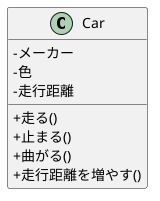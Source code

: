 @startuml
skinparam classAttributeIconSize 0
class Car {
    - メーカー
    - 色
    - 走行距離
    + 走る()
    + 止まる()
    + 曲がる()
    + 走行距離を増やす()
}
@enduml